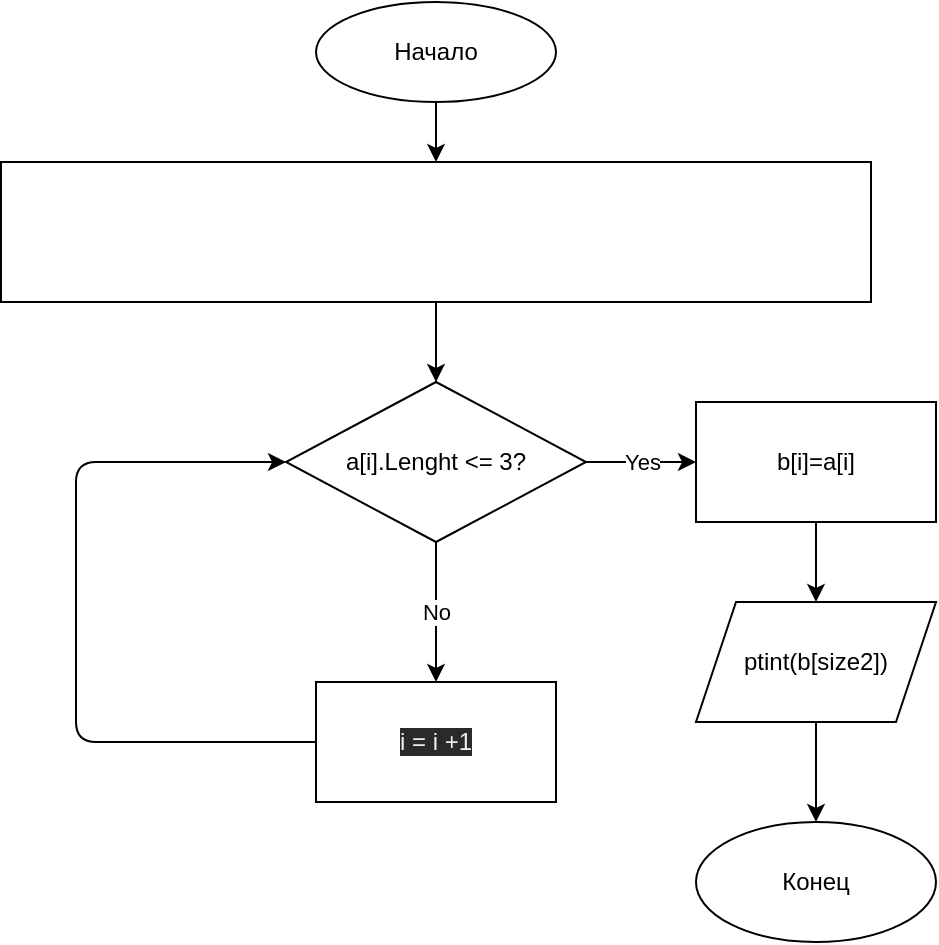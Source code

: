 <mxfile>
    <diagram id="wsUNnSseLLFukojPkk9h" name="Страница 1">
        <mxGraphModel dx="820" dy="441" grid="1" gridSize="10" guides="1" tooltips="1" connect="1" arrows="1" fold="1" page="1" pageScale="1" pageWidth="827" pageHeight="1169" math="0" shadow="0">
            <root>
                <mxCell id="0"/>
                <mxCell id="1" parent="0"/>
                <mxCell id="4" style="edgeStyle=none;html=1;exitX=0.5;exitY=1;exitDx=0;exitDy=0;entryX=0.5;entryY=0;entryDx=0;entryDy=0;" parent="1" source="2" target="3" edge="1">
                    <mxGeometry relative="1" as="geometry"/>
                </mxCell>
                <mxCell id="2" value="Начало" style="ellipse;whiteSpace=wrap;html=1;" parent="1" vertex="1">
                    <mxGeometry x="310" y="20" width="120" height="50" as="geometry"/>
                </mxCell>
                <mxCell id="13" style="edgeStyle=none;html=1;exitX=0.5;exitY=1;exitDx=0;exitDy=0;entryX=0.5;entryY=0;entryDx=0;entryDy=0;" parent="1" source="3" target="6" edge="1">
                    <mxGeometry relative="1" as="geometry"/>
                </mxCell>
                <mxCell id="3" value="&lt;font color=&quot;#ffffff&quot;&gt;size = 5&lt;br&gt;a[&lt;font style=&quot;font-size: 12px&quot;&gt;&quot;hello&quot; , &quot;2&quot;, &quot;world&quot;, &quot;:=)&quot;&lt;/font&gt;&lt;span&gt;]&lt;/span&gt;&lt;br&gt;size2= a.Lenght&lt;br&gt;b[size2]&lt;br&gt;i = 0&lt;/font&gt;" style="rounded=0;whiteSpace=wrap;html=1;" parent="1" vertex="1">
                    <mxGeometry x="152.5" y="100" width="435" height="70" as="geometry"/>
                </mxCell>
                <mxCell id="8" value="Yes" style="edgeStyle=none;html=1;exitX=1;exitY=0.5;exitDx=0;exitDy=0;entryX=0;entryY=0.5;entryDx=0;entryDy=0;" parent="1" source="6" target="15" edge="1">
                    <mxGeometry relative="1" as="geometry"/>
                </mxCell>
                <mxCell id="10" value="No" style="edgeStyle=none;html=1;exitX=0.5;exitY=1;exitDx=0;exitDy=0;entryX=0.5;entryY=0;entryDx=0;entryDy=0;" parent="1" source="6" target="16" edge="1">
                    <mxGeometry relative="1" as="geometry"/>
                </mxCell>
                <mxCell id="6" value="a[i].Lenght &amp;lt;= 3?" style="rhombus;whiteSpace=wrap;html=1;" parent="1" vertex="1">
                    <mxGeometry x="295" y="210" width="150" height="80" as="geometry"/>
                </mxCell>
                <mxCell id="14" style="edgeStyle=none;html=1;entryX=0;entryY=0.5;entryDx=0;entryDy=0;exitX=0;exitY=0.5;exitDx=0;exitDy=0;" parent="1" source="16" target="6" edge="1">
                    <mxGeometry relative="1" as="geometry">
                        <mxPoint x="325" y="490" as="sourcePoint"/>
                        <Array as="points">
                            <mxPoint x="190" y="390"/>
                            <mxPoint x="190" y="250"/>
                        </Array>
                    </mxGeometry>
                </mxCell>
                <mxCell id="15" value="&lt;span&gt;b[i]=a[i]&lt;/span&gt;" style="rounded=0;whiteSpace=wrap;html=1;" parent="1" vertex="1">
                    <mxGeometry x="500" y="220" width="120" height="60" as="geometry"/>
                </mxCell>
                <mxCell id="16" value="&#10;&#10;&lt;span style=&quot;color: rgb(240, 240, 240); font-family: helvetica; font-size: 12px; font-style: normal; font-weight: 400; letter-spacing: normal; text-align: center; text-indent: 0px; text-transform: none; word-spacing: 0px; background-color: rgb(42, 42, 42); display: inline; float: none;&quot;&gt;i = i +1&lt;/span&gt;&#10;&#10;" style="rounded=0;whiteSpace=wrap;html=1;" parent="1" vertex="1">
                    <mxGeometry x="310" y="360" width="120" height="60" as="geometry"/>
                </mxCell>
                <mxCell id="23" style="edgeStyle=none;html=1;exitX=0.5;exitY=1;exitDx=0;exitDy=0;" edge="1" target="25" parent="1">
                    <mxGeometry relative="1" as="geometry">
                        <mxPoint x="560" y="280" as="sourcePoint"/>
                    </mxGeometry>
                </mxCell>
                <mxCell id="24" style="edgeStyle=none;html=1;exitX=0.5;exitY=1;exitDx=0;exitDy=0;entryX=0.5;entryY=0;entryDx=0;entryDy=0;" edge="1" source="25" target="26" parent="1">
                    <mxGeometry relative="1" as="geometry"/>
                </mxCell>
                <mxCell id="25" value="ptint(b[size2])" style="shape=parallelogram;perimeter=parallelogramPerimeter;whiteSpace=wrap;html=1;fixedSize=1;" vertex="1" parent="1">
                    <mxGeometry x="500" y="320" width="120" height="60" as="geometry"/>
                </mxCell>
                <mxCell id="26" value="Конец" style="ellipse;whiteSpace=wrap;html=1;" vertex="1" parent="1">
                    <mxGeometry x="500" y="430" width="120" height="60" as="geometry"/>
                </mxCell>
            </root>
        </mxGraphModel>
    </diagram>
</mxfile>